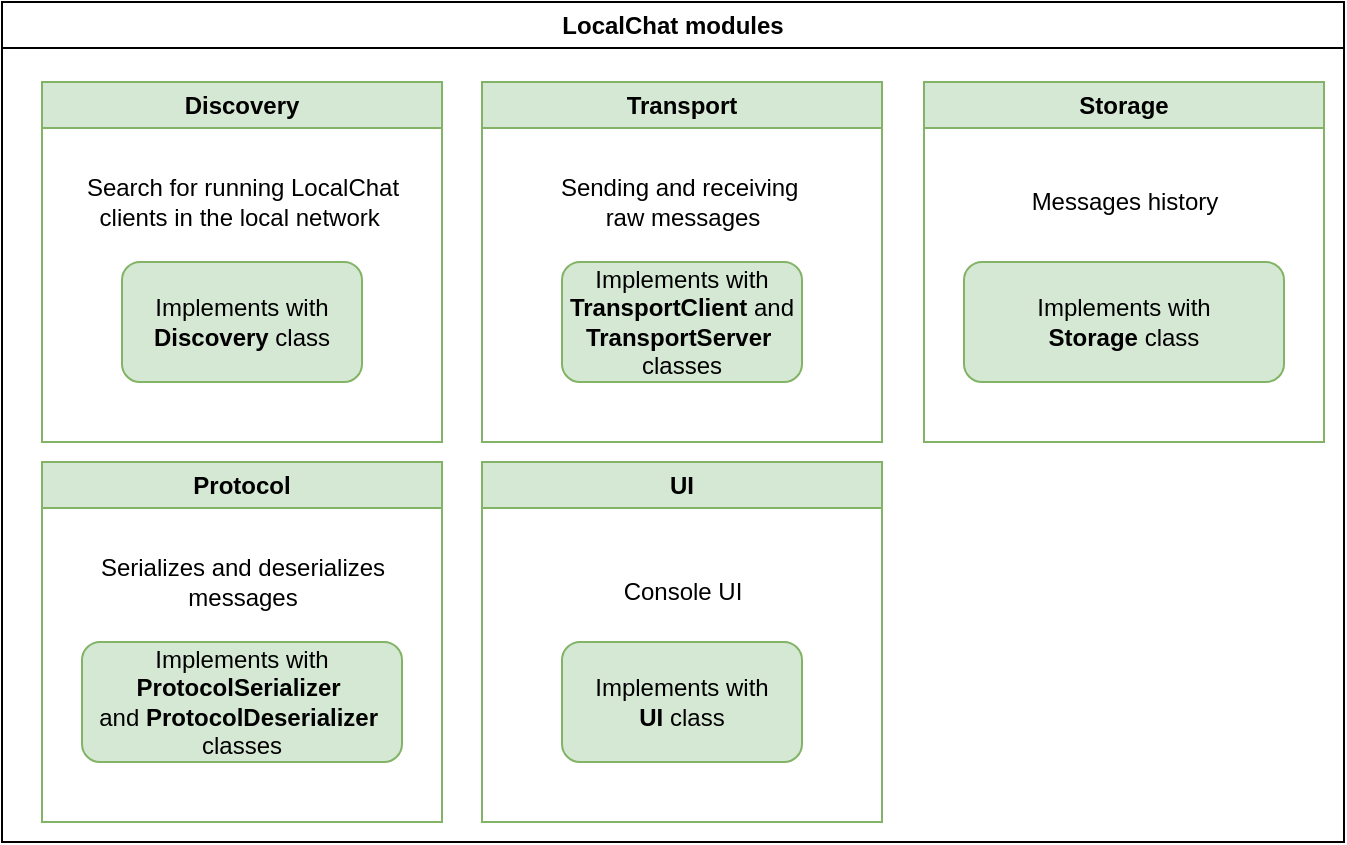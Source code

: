 <mxfile version="27.0.9">
  <diagram name="Страница — 1" id="G2y_Jy2We_cTd8QbTsRb">
    <mxGraphModel dx="1143" dy="687" grid="1" gridSize="10" guides="1" tooltips="1" connect="1" arrows="1" fold="1" page="1" pageScale="1" pageWidth="827" pageHeight="1169" math="0" shadow="0">
      <root>
        <mxCell id="0" />
        <mxCell id="1" parent="0" />
        <mxCell id="s9AERfWABQPQtV7ljenc-2" value="LocalChat modules" style="swimlane;whiteSpace=wrap;html=1;" vertex="1" parent="1">
          <mxGeometry x="49" y="50" width="671" height="420" as="geometry" />
        </mxCell>
        <mxCell id="s9AERfWABQPQtV7ljenc-8" value="Discovery" style="swimlane;whiteSpace=wrap;html=1;fillColor=#d5e8d4;strokeColor=#82b366;" vertex="1" parent="s9AERfWABQPQtV7ljenc-2">
          <mxGeometry x="20" y="40" width="200" height="180" as="geometry" />
        </mxCell>
        <mxCell id="s9AERfWABQPQtV7ljenc-9" value="Search for running LocalChat&lt;div&gt;clients in the local network&amp;nbsp;&lt;/div&gt;" style="text;html=1;align=center;verticalAlign=middle;resizable=0;points=[];autosize=1;strokeColor=none;fillColor=none;" vertex="1" parent="s9AERfWABQPQtV7ljenc-8">
          <mxGeometry x="10" y="40" width="180" height="40" as="geometry" />
        </mxCell>
        <mxCell id="s9AERfWABQPQtV7ljenc-12" value="&lt;div&gt;Implements with&lt;/div&gt;&lt;b&gt;Discovery&lt;/b&gt; class" style="rounded=1;whiteSpace=wrap;html=1;fillColor=#d5e8d4;strokeColor=#82b366;" vertex="1" parent="s9AERfWABQPQtV7ljenc-8">
          <mxGeometry x="40" y="90" width="120" height="60" as="geometry" />
        </mxCell>
        <mxCell id="s9AERfWABQPQtV7ljenc-14" value="Transport" style="swimlane;whiteSpace=wrap;html=1;fillColor=#d5e8d4;strokeColor=#82b366;" vertex="1" parent="s9AERfWABQPQtV7ljenc-2">
          <mxGeometry x="240" y="40" width="200" height="180" as="geometry" />
        </mxCell>
        <mxCell id="s9AERfWABQPQtV7ljenc-16" value="Sending and receiving&amp;nbsp;&lt;div&gt;raw messages&lt;/div&gt;" style="text;html=1;align=center;verticalAlign=middle;resizable=0;points=[];autosize=1;strokeColor=none;fillColor=none;" vertex="1" parent="s9AERfWABQPQtV7ljenc-14">
          <mxGeometry x="25" y="40" width="150" height="40" as="geometry" />
        </mxCell>
        <mxCell id="s9AERfWABQPQtV7ljenc-17" value="&lt;div&gt;Implements with&lt;/div&gt;&lt;b&gt;TransportClient &lt;/b&gt;and&lt;b&gt; TransportServer&lt;/b&gt;&amp;nbsp;&lt;div&gt;classes&lt;/div&gt;" style="rounded=1;whiteSpace=wrap;html=1;fillColor=#d5e8d4;strokeColor=#82b366;" vertex="1" parent="s9AERfWABQPQtV7ljenc-14">
          <mxGeometry x="40" y="90" width="120" height="60" as="geometry" />
        </mxCell>
        <mxCell id="s9AERfWABQPQtV7ljenc-18" value="Protocol" style="swimlane;whiteSpace=wrap;html=1;fillColor=#d5e8d4;strokeColor=#82b366;" vertex="1" parent="s9AERfWABQPQtV7ljenc-2">
          <mxGeometry x="20" y="230" width="200" height="180" as="geometry" />
        </mxCell>
        <mxCell id="s9AERfWABQPQtV7ljenc-20" value="Serializes and deserializes&lt;div&gt;messages&lt;/div&gt;" style="text;html=1;align=center;verticalAlign=middle;resizable=0;points=[];autosize=1;strokeColor=none;fillColor=none;" vertex="1" parent="s9AERfWABQPQtV7ljenc-18">
          <mxGeometry x="15" y="40" width="170" height="40" as="geometry" />
        </mxCell>
        <mxCell id="s9AERfWABQPQtV7ljenc-21" value="&lt;div&gt;Implements with&lt;/div&gt;&lt;b&gt;ProtocolSerializer&amp;nbsp;&lt;/b&gt;&lt;div&gt;and&lt;b&gt;&amp;nbsp;&lt;/b&gt;&lt;b&gt;ProtocolDeserializer&lt;/b&gt;&amp;nbsp;&lt;div&gt;classes&lt;/div&gt;&lt;/div&gt;" style="rounded=1;whiteSpace=wrap;html=1;fillColor=#d5e8d4;strokeColor=#82b366;" vertex="1" parent="s9AERfWABQPQtV7ljenc-18">
          <mxGeometry x="20" y="90" width="160" height="60" as="geometry" />
        </mxCell>
        <mxCell id="s9AERfWABQPQtV7ljenc-22" value="UI" style="swimlane;whiteSpace=wrap;html=1;fillColor=#d5e8d4;strokeColor=#82b366;" vertex="1" parent="s9AERfWABQPQtV7ljenc-2">
          <mxGeometry x="240" y="230" width="200" height="180" as="geometry" />
        </mxCell>
        <mxCell id="s9AERfWABQPQtV7ljenc-24" value="Console UI" style="text;html=1;align=center;verticalAlign=middle;resizable=0;points=[];autosize=1;strokeColor=none;fillColor=none;" vertex="1" parent="s9AERfWABQPQtV7ljenc-22">
          <mxGeometry x="60" y="50" width="80" height="30" as="geometry" />
        </mxCell>
        <mxCell id="s9AERfWABQPQtV7ljenc-25" value="&lt;div&gt;Implements with&lt;/div&gt;&lt;b&gt;UI &lt;/b&gt;class" style="rounded=1;whiteSpace=wrap;html=1;fillColor=#d5e8d4;strokeColor=#82b366;" vertex="1" parent="s9AERfWABQPQtV7ljenc-22">
          <mxGeometry x="40" y="90" width="120" height="60" as="geometry" />
        </mxCell>
        <mxCell id="s9AERfWABQPQtV7ljenc-26" value="Storage" style="swimlane;whiteSpace=wrap;html=1;fillColor=#d5e8d4;strokeColor=#82b366;" vertex="1" parent="s9AERfWABQPQtV7ljenc-2">
          <mxGeometry x="461" y="40" width="200" height="180" as="geometry" />
        </mxCell>
        <mxCell id="s9AERfWABQPQtV7ljenc-27" value="Messages history" style="text;html=1;align=center;verticalAlign=middle;resizable=0;points=[];autosize=1;strokeColor=none;fillColor=none;" vertex="1" parent="s9AERfWABQPQtV7ljenc-26">
          <mxGeometry x="40" y="45" width="120" height="30" as="geometry" />
        </mxCell>
        <mxCell id="s9AERfWABQPQtV7ljenc-28" value="&lt;div&gt;Implements with&lt;/div&gt;&lt;b&gt;Storage&lt;/b&gt;&amp;nbsp;class" style="rounded=1;whiteSpace=wrap;html=1;fillColor=#d5e8d4;strokeColor=#82b366;" vertex="1" parent="s9AERfWABQPQtV7ljenc-26">
          <mxGeometry x="20" y="90" width="160" height="60" as="geometry" />
        </mxCell>
      </root>
    </mxGraphModel>
  </diagram>
</mxfile>
